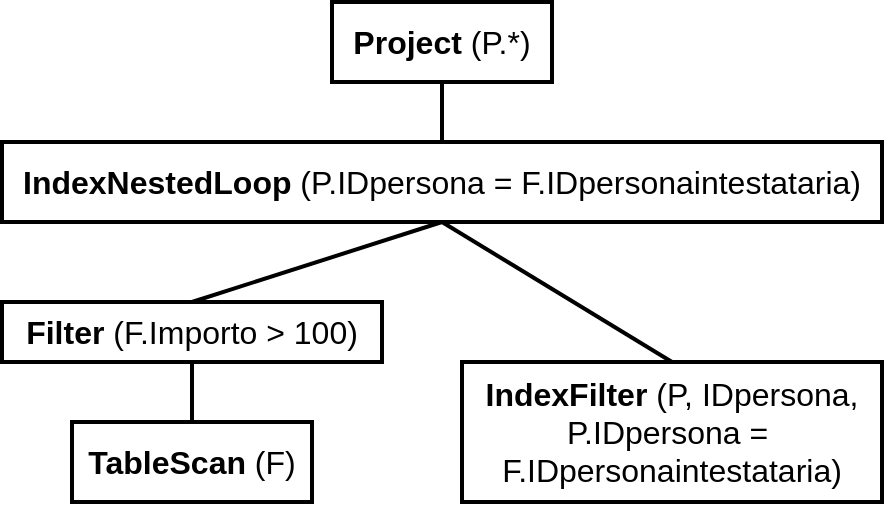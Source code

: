 <mxfile version="14.5.1" type="google"><diagram id="Dk4V1U-wsqljj5G3nlY9" name="Page-1"><mxGraphModel dx="1042" dy="483" grid="1" gridSize="10" guides="1" tooltips="1" connect="1" arrows="1" fold="1" page="1" pageScale="1" pageWidth="583" pageHeight="827" math="0" shadow="0"><root><mxCell id="0"/><mxCell id="1" parent="0"/><mxCell id="M9Q7vQoaK-AjVn0w1YS7-1" value="&lt;font style=&quot;font-size: 16px&quot;&gt;&lt;b&gt;Project&lt;/b&gt; (P.*)&lt;/font&gt;" style="text;html=1;fillColor=none;align=center;verticalAlign=middle;whiteSpace=wrap;rounded=0;strokeColor=#000000;strokeWidth=2;" parent="1" vertex="1"><mxGeometry x="195" y="60" width="110" height="40" as="geometry"/></mxCell><mxCell id="M9Q7vQoaK-AjVn0w1YS7-2" value="" style="endArrow=none;html=1;strokeWidth=2;exitX=0.5;exitY=1;exitDx=0;exitDy=0;entryX=0.5;entryY=0;entryDx=0;entryDy=0;" parent="1" source="M9Q7vQoaK-AjVn0w1YS7-5" target="M9Q7vQoaK-AjVn0w1YS7-6" edge="1"><mxGeometry width="50" height="50" relative="1" as="geometry"><mxPoint x="250" y="164" as="sourcePoint"/><mxPoint x="320" y="240" as="targetPoint"/></mxGeometry></mxCell><mxCell id="M9Q7vQoaK-AjVn0w1YS7-3" value="&lt;font style=&quot;font-size: 16px&quot;&gt;&lt;b&gt;TableScan&lt;/b&gt; (F)&lt;/font&gt;" style="text;html=1;fillColor=none;align=center;verticalAlign=middle;whiteSpace=wrap;rounded=0;strokeColor=#000000;strokeWidth=2;" parent="1" vertex="1"><mxGeometry x="65" y="270" width="120" height="40" as="geometry"/></mxCell><mxCell id="M9Q7vQoaK-AjVn0w1YS7-5" value="&lt;b style=&quot;font-size: 16px ; text-align: left&quot;&gt;IndexNestedLoop&lt;/b&gt;&lt;span style=&quot;font-size: 16px ; text-align: left&quot;&gt;&amp;nbsp;(&lt;/span&gt;&lt;span style=&quot;font-size: 16px ; text-align: left&quot;&gt;P.IDpersona =&amp;nbsp;&lt;/span&gt;&lt;span style=&quot;font-size: 16px ; text-align: left&quot;&gt;F.IDpersonaintestataria)&lt;/span&gt;&lt;span style=&quot;text-align: left ; font-size: 16px&quot;&gt;&lt;br&gt;&lt;/span&gt;" style="text;html=1;fillColor=none;align=center;verticalAlign=middle;whiteSpace=wrap;rounded=0;strokeColor=#000000;strokeWidth=2;" parent="1" vertex="1"><mxGeometry x="30" y="130" width="440" height="40" as="geometry"/></mxCell><mxCell id="M9Q7vQoaK-AjVn0w1YS7-6" value="&lt;font style=&quot;font-size: 16px&quot;&gt;&lt;b&gt;IndexFilter&lt;/b&gt;&amp;nbsp;(P,&amp;nbsp;&lt;span style=&quot;text-align: left&quot;&gt;IDpersona&lt;/span&gt;,&lt;br&gt;&lt;/font&gt;&lt;div style=&quot;font-size: 16px&quot;&gt;&lt;span style=&quot;text-align: left&quot;&gt;&lt;font style=&quot;font-size: 16px&quot;&gt;P.IDpersona =&amp;nbsp;&lt;/font&gt;&lt;/span&gt;&lt;/div&gt;&lt;font style=&quot;font-size: 16px&quot;&gt;&lt;span style=&quot;text-align: left&quot;&gt;F.IDpersonaintestataria&lt;/span&gt;)&lt;/font&gt;" style="text;html=1;fillColor=none;align=center;verticalAlign=middle;whiteSpace=wrap;rounded=0;strokeColor=#000000;strokeWidth=2;" parent="1" vertex="1"><mxGeometry x="260" y="240" width="210" height="70" as="geometry"/></mxCell><mxCell id="M9Q7vQoaK-AjVn0w1YS7-12" value="" style="endArrow=none;html=1;strokeWidth=2;exitX=0.5;exitY=1;exitDx=0;exitDy=0;entryX=0.5;entryY=0;entryDx=0;entryDy=0;" parent="1" source="M9Q7vQoaK-AjVn0w1YS7-5" target="6sJr9_OIWU2t7S6G76Gw-3" edge="1"><mxGeometry width="50" height="50" relative="1" as="geometry"><mxPoint x="200" y="134" as="sourcePoint"/><mxPoint x="290" y="190" as="targetPoint"/></mxGeometry></mxCell><mxCell id="M9Q7vQoaK-AjVn0w1YS7-13" value="" style="endArrow=none;html=1;strokeWidth=2;exitX=0.5;exitY=1;exitDx=0;exitDy=0;entryX=0.5;entryY=0;entryDx=0;entryDy=0;" parent="1" source="M9Q7vQoaK-AjVn0w1YS7-1" target="M9Q7vQoaK-AjVn0w1YS7-5" edge="1"><mxGeometry width="50" height="50" relative="1" as="geometry"><mxPoint x="260" y="174" as="sourcePoint"/><mxPoint x="355" y="254" as="targetPoint"/></mxGeometry></mxCell><mxCell id="6sJr9_OIWU2t7S6G76Gw-3" value="&lt;font style=&quot;font-size: 16px&quot;&gt;&lt;b&gt;Filter&amp;nbsp;&lt;/b&gt;(F.Importo &amp;gt; 100)&lt;/font&gt;" style="text;html=1;fillColor=none;align=center;verticalAlign=middle;whiteSpace=wrap;rounded=0;strokeColor=#000000;strokeWidth=2;" parent="1" vertex="1"><mxGeometry x="30" y="210" width="190" height="30" as="geometry"/></mxCell><mxCell id="6sJr9_OIWU2t7S6G76Gw-4" value="" style="endArrow=none;html=1;strokeWidth=2;entryX=0.5;entryY=0;entryDx=0;entryDy=0;exitX=0.5;exitY=1;exitDx=0;exitDy=0;" parent="1" source="6sJr9_OIWU2t7S6G76Gw-3" target="M9Q7vQoaK-AjVn0w1YS7-3" edge="1"><mxGeometry width="50" height="50" relative="1" as="geometry"><mxPoint x="290" y="260" as="sourcePoint"/><mxPoint x="130" y="334" as="targetPoint"/></mxGeometry></mxCell></root></mxGraphModel></diagram></mxfile>